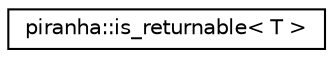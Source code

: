 digraph "Graphical Class Hierarchy"
{
  edge [fontname="Helvetica",fontsize="10",labelfontname="Helvetica",labelfontsize="10"];
  node [fontname="Helvetica",fontsize="10",shape=record];
  rankdir="LR";
  Node0 [label="piranha::is_returnable\< T \>",height=0.2,width=0.4,color="black", fillcolor="white", style="filled",URL="$structpiranha_1_1is__returnable.html",tooltip="Detect if type can be returned from a function. "];
}
